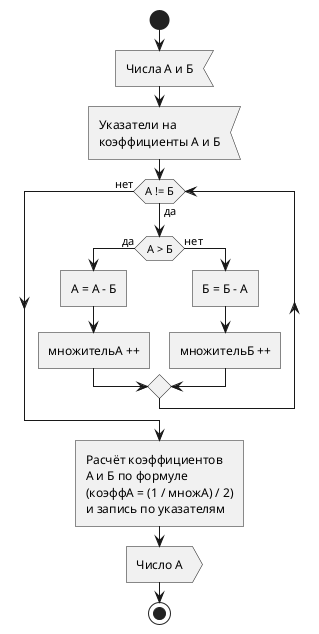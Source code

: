 @startuml

start
:Числа А и Б<
:Указатели на\nкоэффициенты А и Б<

while (А != Б) is (да)

  if (А > Б) then (да)
    :А = А - Б]
    :множительА ++]
  else (нет)
    :Б = Б - А]
    :множительБ ++]
  endif
endwhile (нет)

:Расчёт коэффициентов\nА и Б по формуле\n(коэффА = (1 / множА) / 2)\nи запись по указателям]
:Число А>
stop
@enduml
